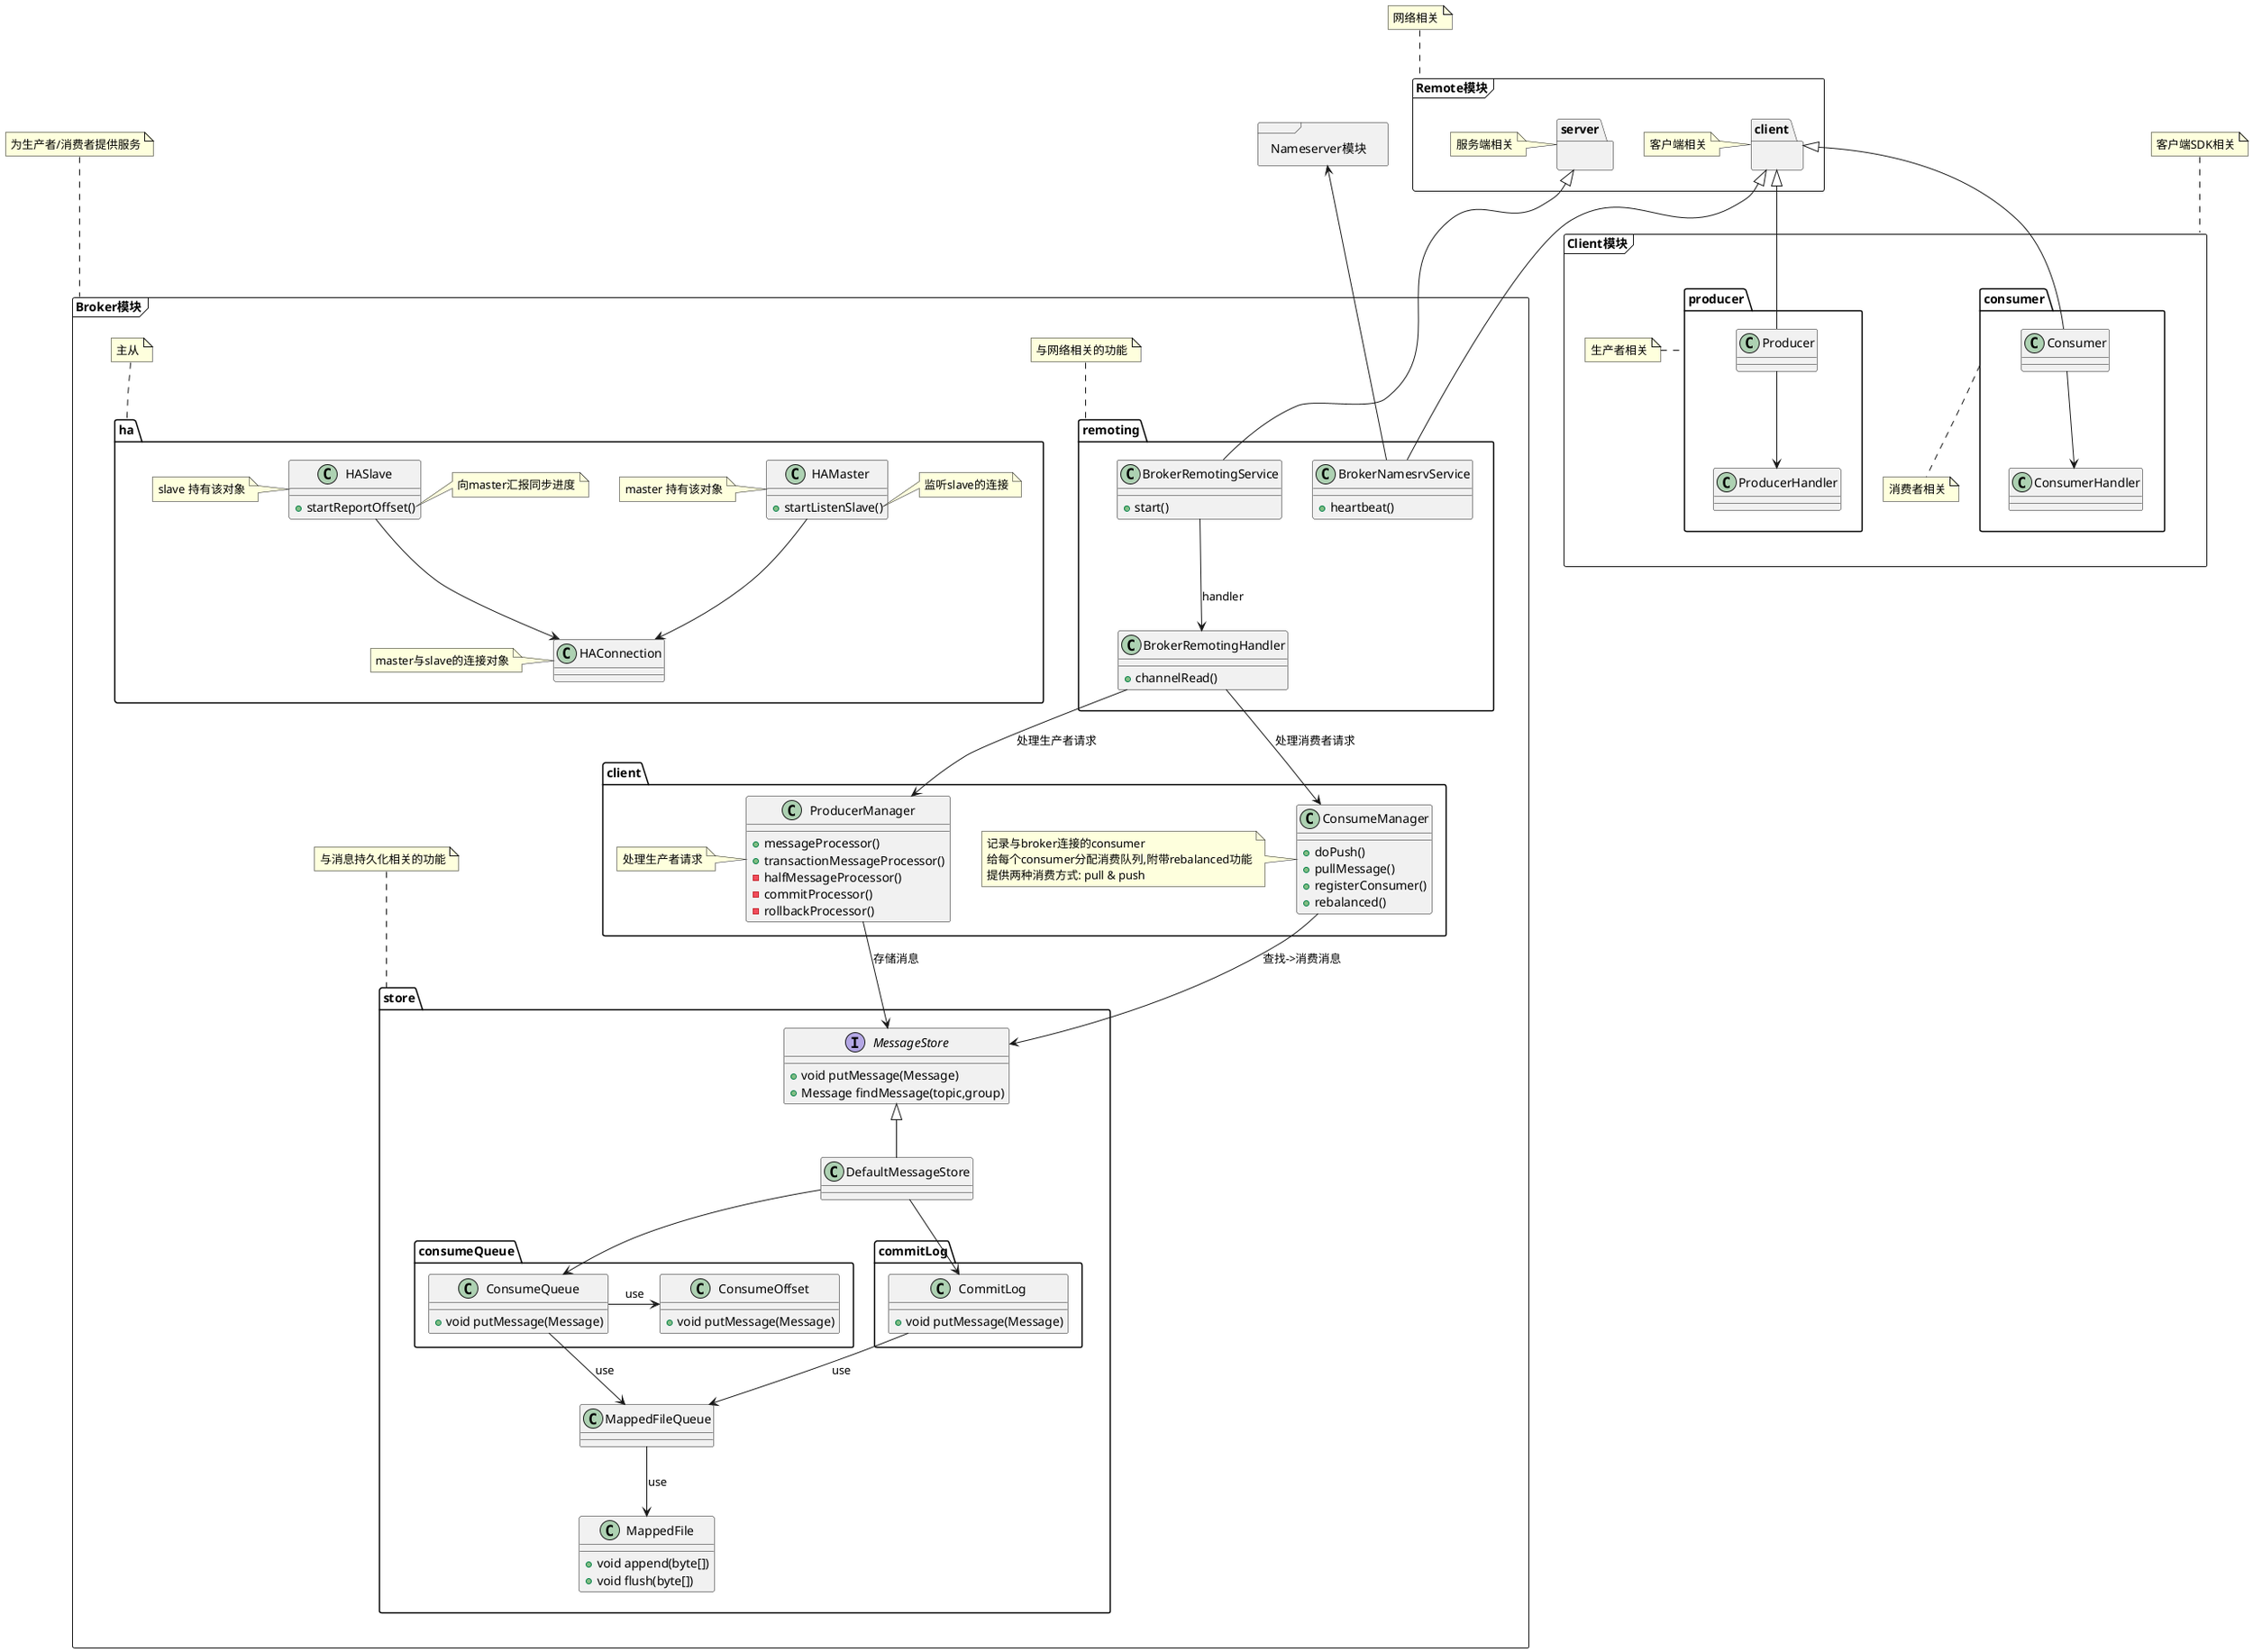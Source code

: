 @startuml


package Broker模块 <<Frame>> {

    package client as broker-client {
        class ConsumeManager{
            + doPush()
            + pullMessage()
            + registerConsumer()
            + rebalanced()
        }
        note left of ConsumeManager {
            记录与broker连接的consumer
            给每个consumer分配消费队列,附带rebalanced功能
            提供两种消费方式: pull & push
        }
        class ProducerManager {
            + messageProcessor()
            + transactionMessageProcessor()
            - halfMessageProcessor()
            - commitProcessor()
            - rollbackProcessor()
        }
        note left of ProducerManager:处理生产者请求
    }

    package ha {
        class HAMaster{
            + startListenSlave()
        }
        note left of HAMaster : master 持有该对象
        note right of HAMaster::startListenSlave
            监听slave的连接
        end note
        class HASlave{
            + startReportOffset()
        }
        note left of HASlave : slave 持有该对象
        note right of HASlave::startReportOffset
            向master汇报同步进度
        end note
        class HAConnection
        note left of HAConnection : master与slave的连接对象

        HAMaster --> HAConnection
        HASlave --> HAConnection
    }
    note top of ha : 主从

    package remoting{
        class BrokerRemotingHandler{
            + channelRead()
        }
        class BrokerRemotingService{
            + start()
        }
        class BrokerNamesrvService{
            + heartbeat()
        }
        BrokerRemotingService --> BrokerRemotingHandler : handler
    }
    note top of remoting : 与网络相关的功能

    BrokerRemotingHandler --> ProducerManager : 处理生产者请求
    BrokerRemotingHandler --> ConsumeManager : 处理消费者请求

    package store{
        interface MessageStore{
            + void putMessage(Message)
            + Message findMessage(topic,group)
        }
        class DefaultMessageStore{}
        class MappedFileQueue{}
        package commitLog{
            class CommitLog {
                + void putMessage(Message)
            }
        }
        package consumeQueue{
            class ConsumeOffset{
                + void putMessage(Message)
            }
            class ConsumeQueue{
                + void putMessage(Message)
            }
        }
        class MappedFile{
            + void append(byte[])
            + void flush(byte[])
        }

       MessageStore <|-- DefaultMessageStore
       MappedFileQueue --> MappedFile : use
       ConsumeQueue --> MappedFileQueue : use
       ConsumeQueue -> ConsumeOffset : use
       CommitLog --> MappedFileQueue : use
       DefaultMessageStore --> ConsumeQueue
       DefaultMessageStore --> CommitLog
    }
    note top of store : 与消息持久化相关的功能
    ProducerManager --> MessageStore : 存储消息
    ConsumeManager --> MessageStore : 查找->消费消息
}
note top of Broker模块 : 为生产者/消费者提供服务

package Remote模块 <<Frame>> {
    package client{}
    note left of client : 客户端相关
    package server{}
    note left of server : 服务端相关

    client <|--- BrokerNamesrvService
    server <|--- BrokerRemotingService
}
note top of Remote模块 : 网络相关

package Client模块 <<Frame>> {
    package producer{
        class Producer{}
        class ProducerHandler{}
    }
    note left of producer : 生产者相关

    package consumer{
        class Consumer{}
        class ConsumerHandler{}
    }
    note bottom of consumer : 消费者相关

    client <|-- Producer
    Producer --> ProducerHandler
    client <|-- Consumer
    Consumer --> ConsumerHandler
}
note top of Client模块 : 客户端SDK相关

package Nameserver模块 <<Frame>>{

}
Nameserver模块 <--- BrokerNamesrvService

@enduml